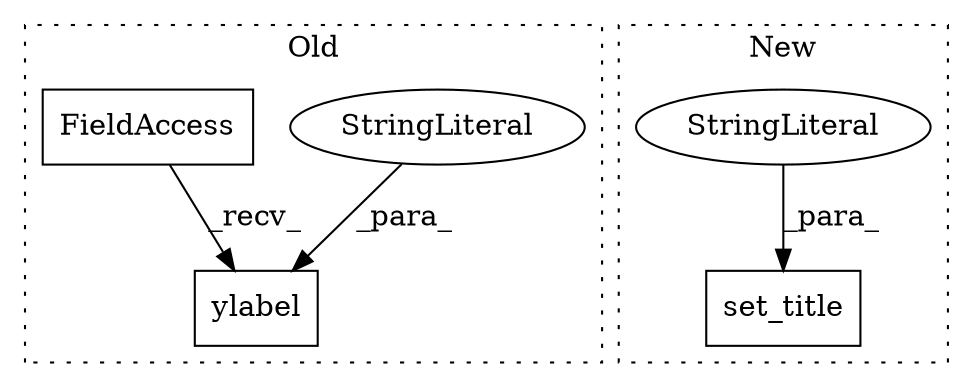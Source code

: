 digraph G {
subgraph cluster0 {
1 [label="ylabel" a="32" s="1800,1837" l="7,1" shape="box"];
3 [label="StringLiteral" a="45" s="1807" l="30" shape="ellipse"];
4 [label="FieldAccess" a="22" s="1782" l="10" shape="box"];
label = "Old";
style="dotted";
}
subgraph cluster1 {
2 [label="set_title" a="32" s="590,618" l="10,1" shape="box"];
5 [label="StringLiteral" a="45" s="600" l="18" shape="ellipse"];
label = "New";
style="dotted";
}
3 -> 1 [label="_para_"];
4 -> 1 [label="_recv_"];
5 -> 2 [label="_para_"];
}